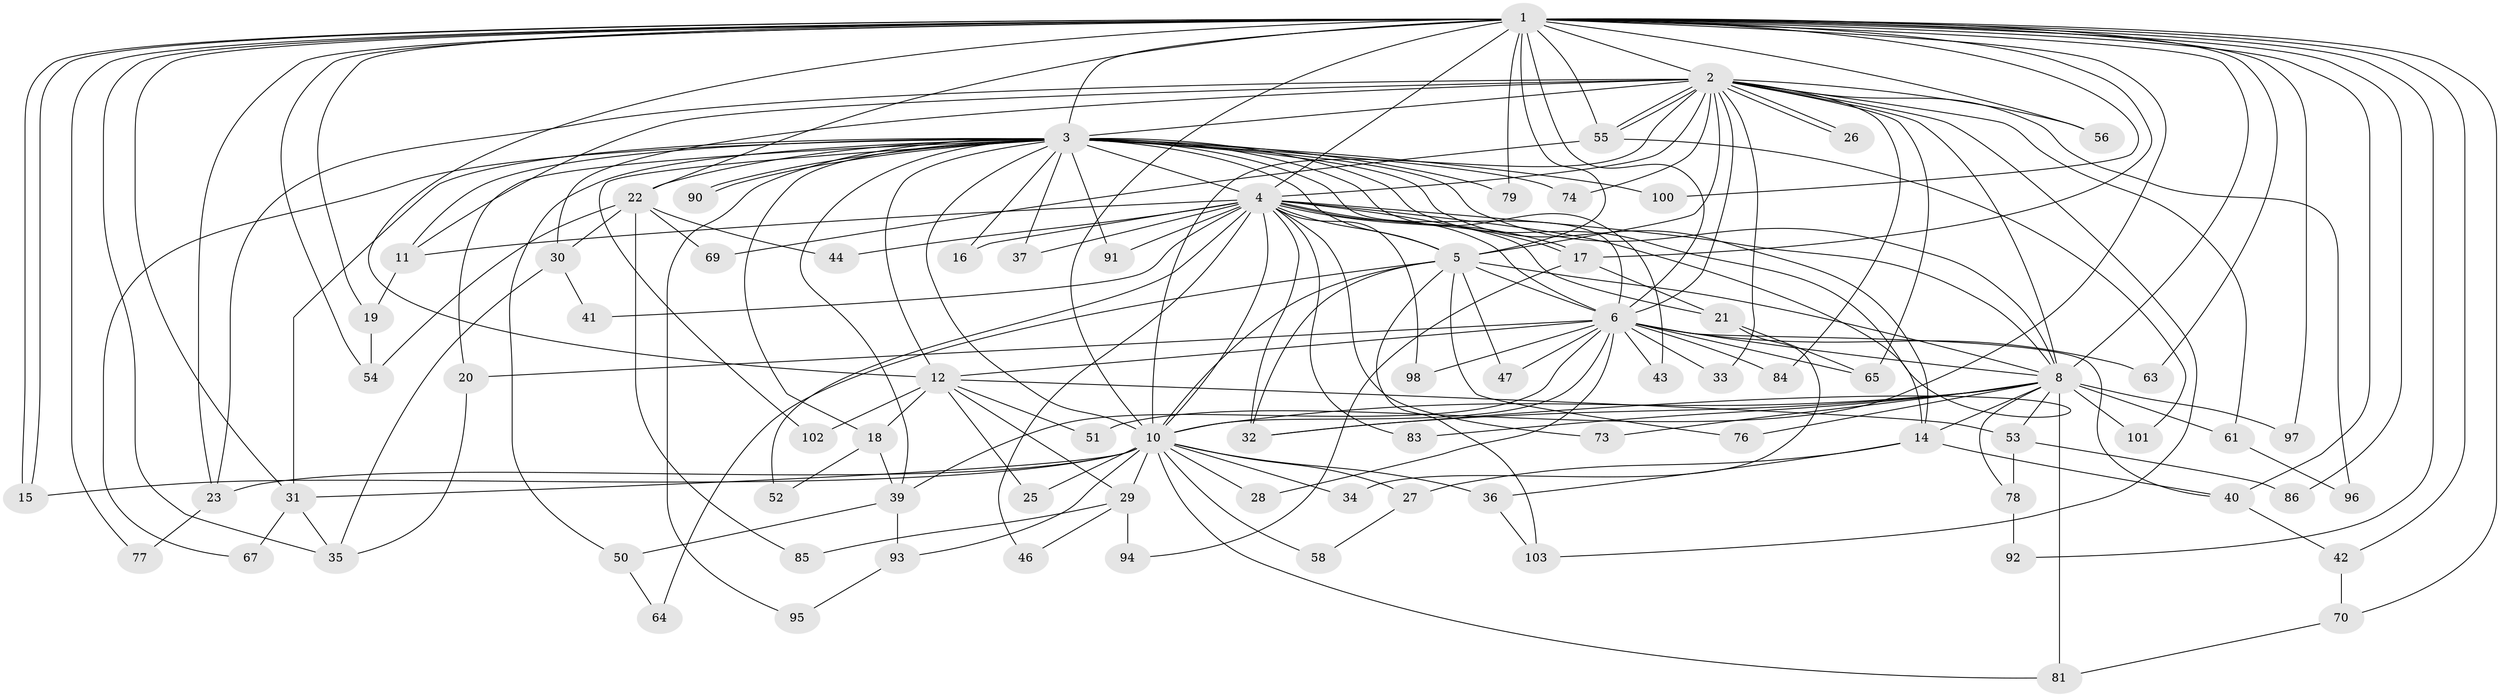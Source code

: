 // original degree distribution, {27: 0.009345794392523364, 23: 0.028037383177570093, 29: 0.009345794392523364, 15: 0.018691588785046728, 20: 0.009345794392523364, 19: 0.018691588785046728, 4: 0.14018691588785046, 8: 0.009345794392523364, 6: 0.028037383177570093, 3: 0.21495327102803738, 2: 0.514018691588785}
// Generated by graph-tools (version 1.1) at 2025/41/03/06/25 10:41:41]
// undirected, 80 vertices, 190 edges
graph export_dot {
graph [start="1"]
  node [color=gray90,style=filled];
  1 [super="+7"];
  2 [super="+13"];
  3 [super="+9"];
  4 [super="+24"];
  5 [super="+89"];
  6 [super="+45"];
  8 [super="+49"];
  10 [super="+66"];
  11 [super="+68"];
  12 [super="+99"];
  14 [super="+88"];
  15 [super="+59"];
  16;
  17 [super="+48"];
  18;
  19;
  20 [super="+60"];
  21;
  22 [super="+82"];
  23 [super="+71"];
  25;
  26;
  27;
  28;
  29 [super="+38"];
  30;
  31 [super="+62"];
  32 [super="+75"];
  33;
  34;
  35 [super="+104"];
  36;
  37;
  39 [super="+72"];
  40 [super="+57"];
  41;
  42;
  43;
  44;
  46;
  47;
  50;
  51;
  52 [super="+80"];
  53;
  54;
  55 [super="+87"];
  56;
  58;
  61;
  63;
  64;
  65 [super="+105"];
  67;
  69;
  70;
  73;
  74;
  76;
  77;
  78;
  79;
  81 [super="+106"];
  83;
  84;
  85;
  86;
  90;
  91;
  92;
  93;
  94;
  95;
  96;
  97;
  98;
  100;
  101;
  102;
  103 [super="+107"];
  1 -- 2 [weight=3];
  1 -- 3 [weight=4];
  1 -- 4 [weight=2];
  1 -- 5 [weight=2];
  1 -- 6 [weight=2];
  1 -- 8 [weight=2];
  1 -- 10 [weight=2];
  1 -- 12;
  1 -- 15;
  1 -- 15;
  1 -- 22;
  1 -- 23;
  1 -- 31;
  1 -- 42;
  1 -- 51;
  1 -- 54;
  1 -- 56;
  1 -- 63;
  1 -- 70;
  1 -- 79;
  1 -- 86;
  1 -- 92;
  1 -- 97;
  1 -- 100;
  1 -- 35;
  1 -- 40;
  1 -- 77;
  1 -- 19;
  1 -- 55;
  1 -- 17;
  2 -- 3 [weight=2];
  2 -- 4;
  2 -- 5;
  2 -- 6;
  2 -- 8;
  2 -- 10;
  2 -- 11;
  2 -- 26;
  2 -- 26;
  2 -- 30;
  2 -- 33;
  2 -- 55;
  2 -- 55;
  2 -- 56;
  2 -- 61;
  2 -- 84;
  2 -- 96;
  2 -- 103;
  2 -- 74;
  2 -- 23;
  2 -- 65;
  3 -- 4 [weight=3];
  3 -- 5 [weight=2];
  3 -- 6 [weight=3];
  3 -- 8 [weight=2];
  3 -- 10 [weight=2];
  3 -- 11;
  3 -- 14;
  3 -- 20;
  3 -- 22;
  3 -- 37;
  3 -- 50;
  3 -- 67;
  3 -- 79;
  3 -- 90;
  3 -- 90;
  3 -- 91;
  3 -- 95;
  3 -- 100;
  3 -- 74;
  3 -- 12;
  3 -- 16;
  3 -- 18;
  3 -- 102;
  3 -- 39;
  3 -- 43;
  3 -- 31;
  3 -- 32;
  4 -- 5 [weight=2];
  4 -- 6;
  4 -- 8;
  4 -- 10 [weight=2];
  4 -- 16;
  4 -- 17;
  4 -- 17;
  4 -- 21;
  4 -- 32;
  4 -- 37;
  4 -- 41;
  4 -- 44;
  4 -- 46;
  4 -- 52 [weight=2];
  4 -- 73;
  4 -- 83;
  4 -- 91;
  4 -- 98;
  4 -- 11;
  4 -- 14;
  5 -- 6;
  5 -- 8;
  5 -- 10;
  5 -- 32;
  5 -- 47;
  5 -- 64;
  5 -- 76;
  5 -- 103;
  6 -- 8;
  6 -- 10;
  6 -- 20;
  6 -- 28;
  6 -- 33;
  6 -- 40;
  6 -- 43;
  6 -- 47;
  6 -- 63;
  6 -- 84;
  6 -- 98;
  6 -- 39;
  6 -- 65;
  6 -- 12;
  8 -- 10;
  8 -- 14;
  8 -- 53;
  8 -- 61;
  8 -- 73;
  8 -- 76;
  8 -- 78;
  8 -- 81;
  8 -- 97;
  8 -- 101;
  8 -- 32;
  8 -- 83;
  10 -- 23;
  10 -- 25;
  10 -- 27;
  10 -- 28;
  10 -- 29 [weight=2];
  10 -- 31;
  10 -- 34;
  10 -- 36;
  10 -- 58;
  10 -- 81;
  10 -- 93;
  10 -- 15;
  11 -- 19;
  12 -- 18;
  12 -- 25;
  12 -- 29;
  12 -- 51;
  12 -- 53;
  12 -- 102;
  14 -- 27;
  14 -- 36;
  14 -- 40;
  17 -- 21;
  17 -- 94;
  18 -- 39;
  18 -- 52;
  19 -- 54;
  20 -- 35;
  21 -- 34;
  21 -- 65;
  22 -- 30;
  22 -- 44;
  22 -- 69;
  22 -- 54;
  22 -- 85;
  23 -- 77;
  27 -- 58;
  29 -- 46;
  29 -- 85;
  29 -- 94;
  30 -- 41;
  30 -- 35;
  31 -- 35;
  31 -- 67;
  36 -- 103;
  39 -- 50;
  39 -- 93;
  40 -- 42;
  42 -- 70;
  50 -- 64;
  53 -- 78;
  53 -- 86;
  55 -- 69;
  55 -- 101;
  61 -- 96;
  70 -- 81;
  78 -- 92;
  93 -- 95;
}
